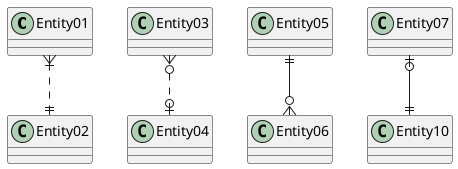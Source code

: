 @startuml
Entity01 }|..|| Entity02
Entity03 }o..o| Entity04
Entity05 ||--o{ Entity06
Entity07 |o--|| Entity10
@enduml
